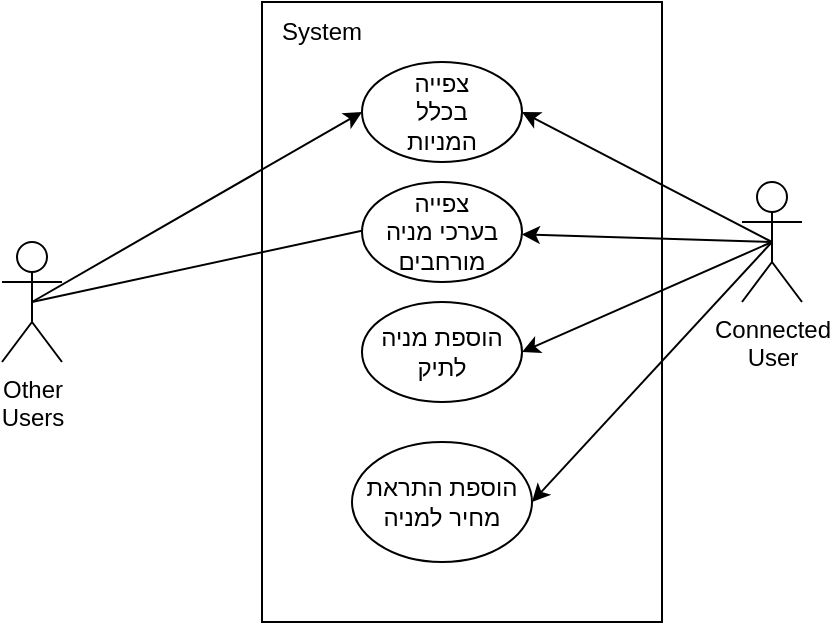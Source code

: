 <mxfile>
    <diagram id="4v7TASPFxXSAyfAbpCxD" name="Page-1">
        <mxGraphModel dx="685" dy="647" grid="1" gridSize="10" guides="1" tooltips="1" connect="1" arrows="1" fold="1" page="1" pageScale="1" pageWidth="1169" pageHeight="827" math="0" shadow="0">
            <root>
                <mxCell id="0"/>
                <mxCell id="1" parent="0"/>
                <mxCell id="3" value="" style="rounded=0;whiteSpace=wrap;html=1;" parent="1" vertex="1">
                    <mxGeometry x="210" y="130" width="200" height="310" as="geometry"/>
                </mxCell>
                <mxCell id="13" style="edgeStyle=none;html=1;exitX=0.5;exitY=0.5;exitDx=0;exitDy=0;exitPerimeter=0;entryX=1;entryY=0.5;entryDx=0;entryDy=0;" parent="1" source="4" target="9" edge="1">
                    <mxGeometry relative="1" as="geometry"/>
                </mxCell>
                <mxCell id="14" style="edgeStyle=none;html=1;exitX=0.5;exitY=0.5;exitDx=0;exitDy=0;exitPerimeter=0;entryX=1;entryY=0.5;entryDx=0;entryDy=0;" parent="1" source="4" target="10" edge="1">
                    <mxGeometry relative="1" as="geometry"/>
                </mxCell>
                <mxCell id="15" style="edgeStyle=none;html=1;exitX=0.5;exitY=0.5;exitDx=0;exitDy=0;exitPerimeter=0;" parent="1" source="4" target="8" edge="1">
                    <mxGeometry relative="1" as="geometry"/>
                </mxCell>
                <mxCell id="16" style="edgeStyle=none;html=1;exitX=0.5;exitY=0.5;exitDx=0;exitDy=0;exitPerimeter=0;entryX=1;entryY=0.5;entryDx=0;entryDy=0;" parent="1" source="4" target="6" edge="1">
                    <mxGeometry relative="1" as="geometry"/>
                </mxCell>
                <mxCell id="4" value="Connected&lt;br&gt;User" style="shape=umlActor;verticalLabelPosition=bottom;verticalAlign=top;html=1;outlineConnect=0;" parent="1" vertex="1">
                    <mxGeometry x="450" y="220" width="30" height="60" as="geometry"/>
                </mxCell>
                <mxCell id="11" style="edgeStyle=none;html=1;exitX=0.5;exitY=0.5;exitDx=0;exitDy=0;exitPerimeter=0;entryX=0;entryY=0.5;entryDx=0;entryDy=0;" parent="1" source="5" target="6" edge="1">
                    <mxGeometry relative="1" as="geometry"/>
                </mxCell>
                <mxCell id="12" style="edgeStyle=none;html=1;exitX=0.5;exitY=0.5;exitDx=0;exitDy=0;exitPerimeter=0;entryX=0.25;entryY=0.4;entryDx=0;entryDy=0;entryPerimeter=0;" parent="1" source="5" target="8" edge="1">
                    <mxGeometry relative="1" as="geometry"/>
                </mxCell>
                <mxCell id="5" value="Other&lt;br&gt;Users" style="shape=umlActor;verticalLabelPosition=bottom;verticalAlign=top;html=1;outlineConnect=0;" parent="1" vertex="1">
                    <mxGeometry x="80" y="250" width="30" height="60" as="geometry"/>
                </mxCell>
                <mxCell id="6" value="צפייה&lt;br&gt;בכלל&lt;br&gt;המניות" style="ellipse;whiteSpace=wrap;html=1;" parent="1" vertex="1">
                    <mxGeometry x="260" y="160" width="80" height="50" as="geometry"/>
                </mxCell>
                <mxCell id="7" value="System" style="text;html=1;strokeColor=none;fillColor=none;align=center;verticalAlign=middle;whiteSpace=wrap;rounded=0;" parent="1" vertex="1">
                    <mxGeometry x="210" y="130" width="60" height="30" as="geometry"/>
                </mxCell>
                <mxCell id="8" value="צפייה&lt;br&gt;בערכי מניה מורחבים" style="ellipse;whiteSpace=wrap;html=1;" parent="1" vertex="1">
                    <mxGeometry x="260" y="220" width="80" height="50" as="geometry"/>
                </mxCell>
                <mxCell id="9" value="הוספת מניה לתיק" style="ellipse;whiteSpace=wrap;html=1;" parent="1" vertex="1">
                    <mxGeometry x="260" y="280" width="80" height="50" as="geometry"/>
                </mxCell>
                <mxCell id="10" value="הוספת התראת מחיר למניה" style="ellipse;whiteSpace=wrap;html=1;" parent="1" vertex="1">
                    <mxGeometry x="255" y="350" width="90" height="60" as="geometry"/>
                </mxCell>
            </root>
        </mxGraphModel>
    </diagram>
</mxfile>